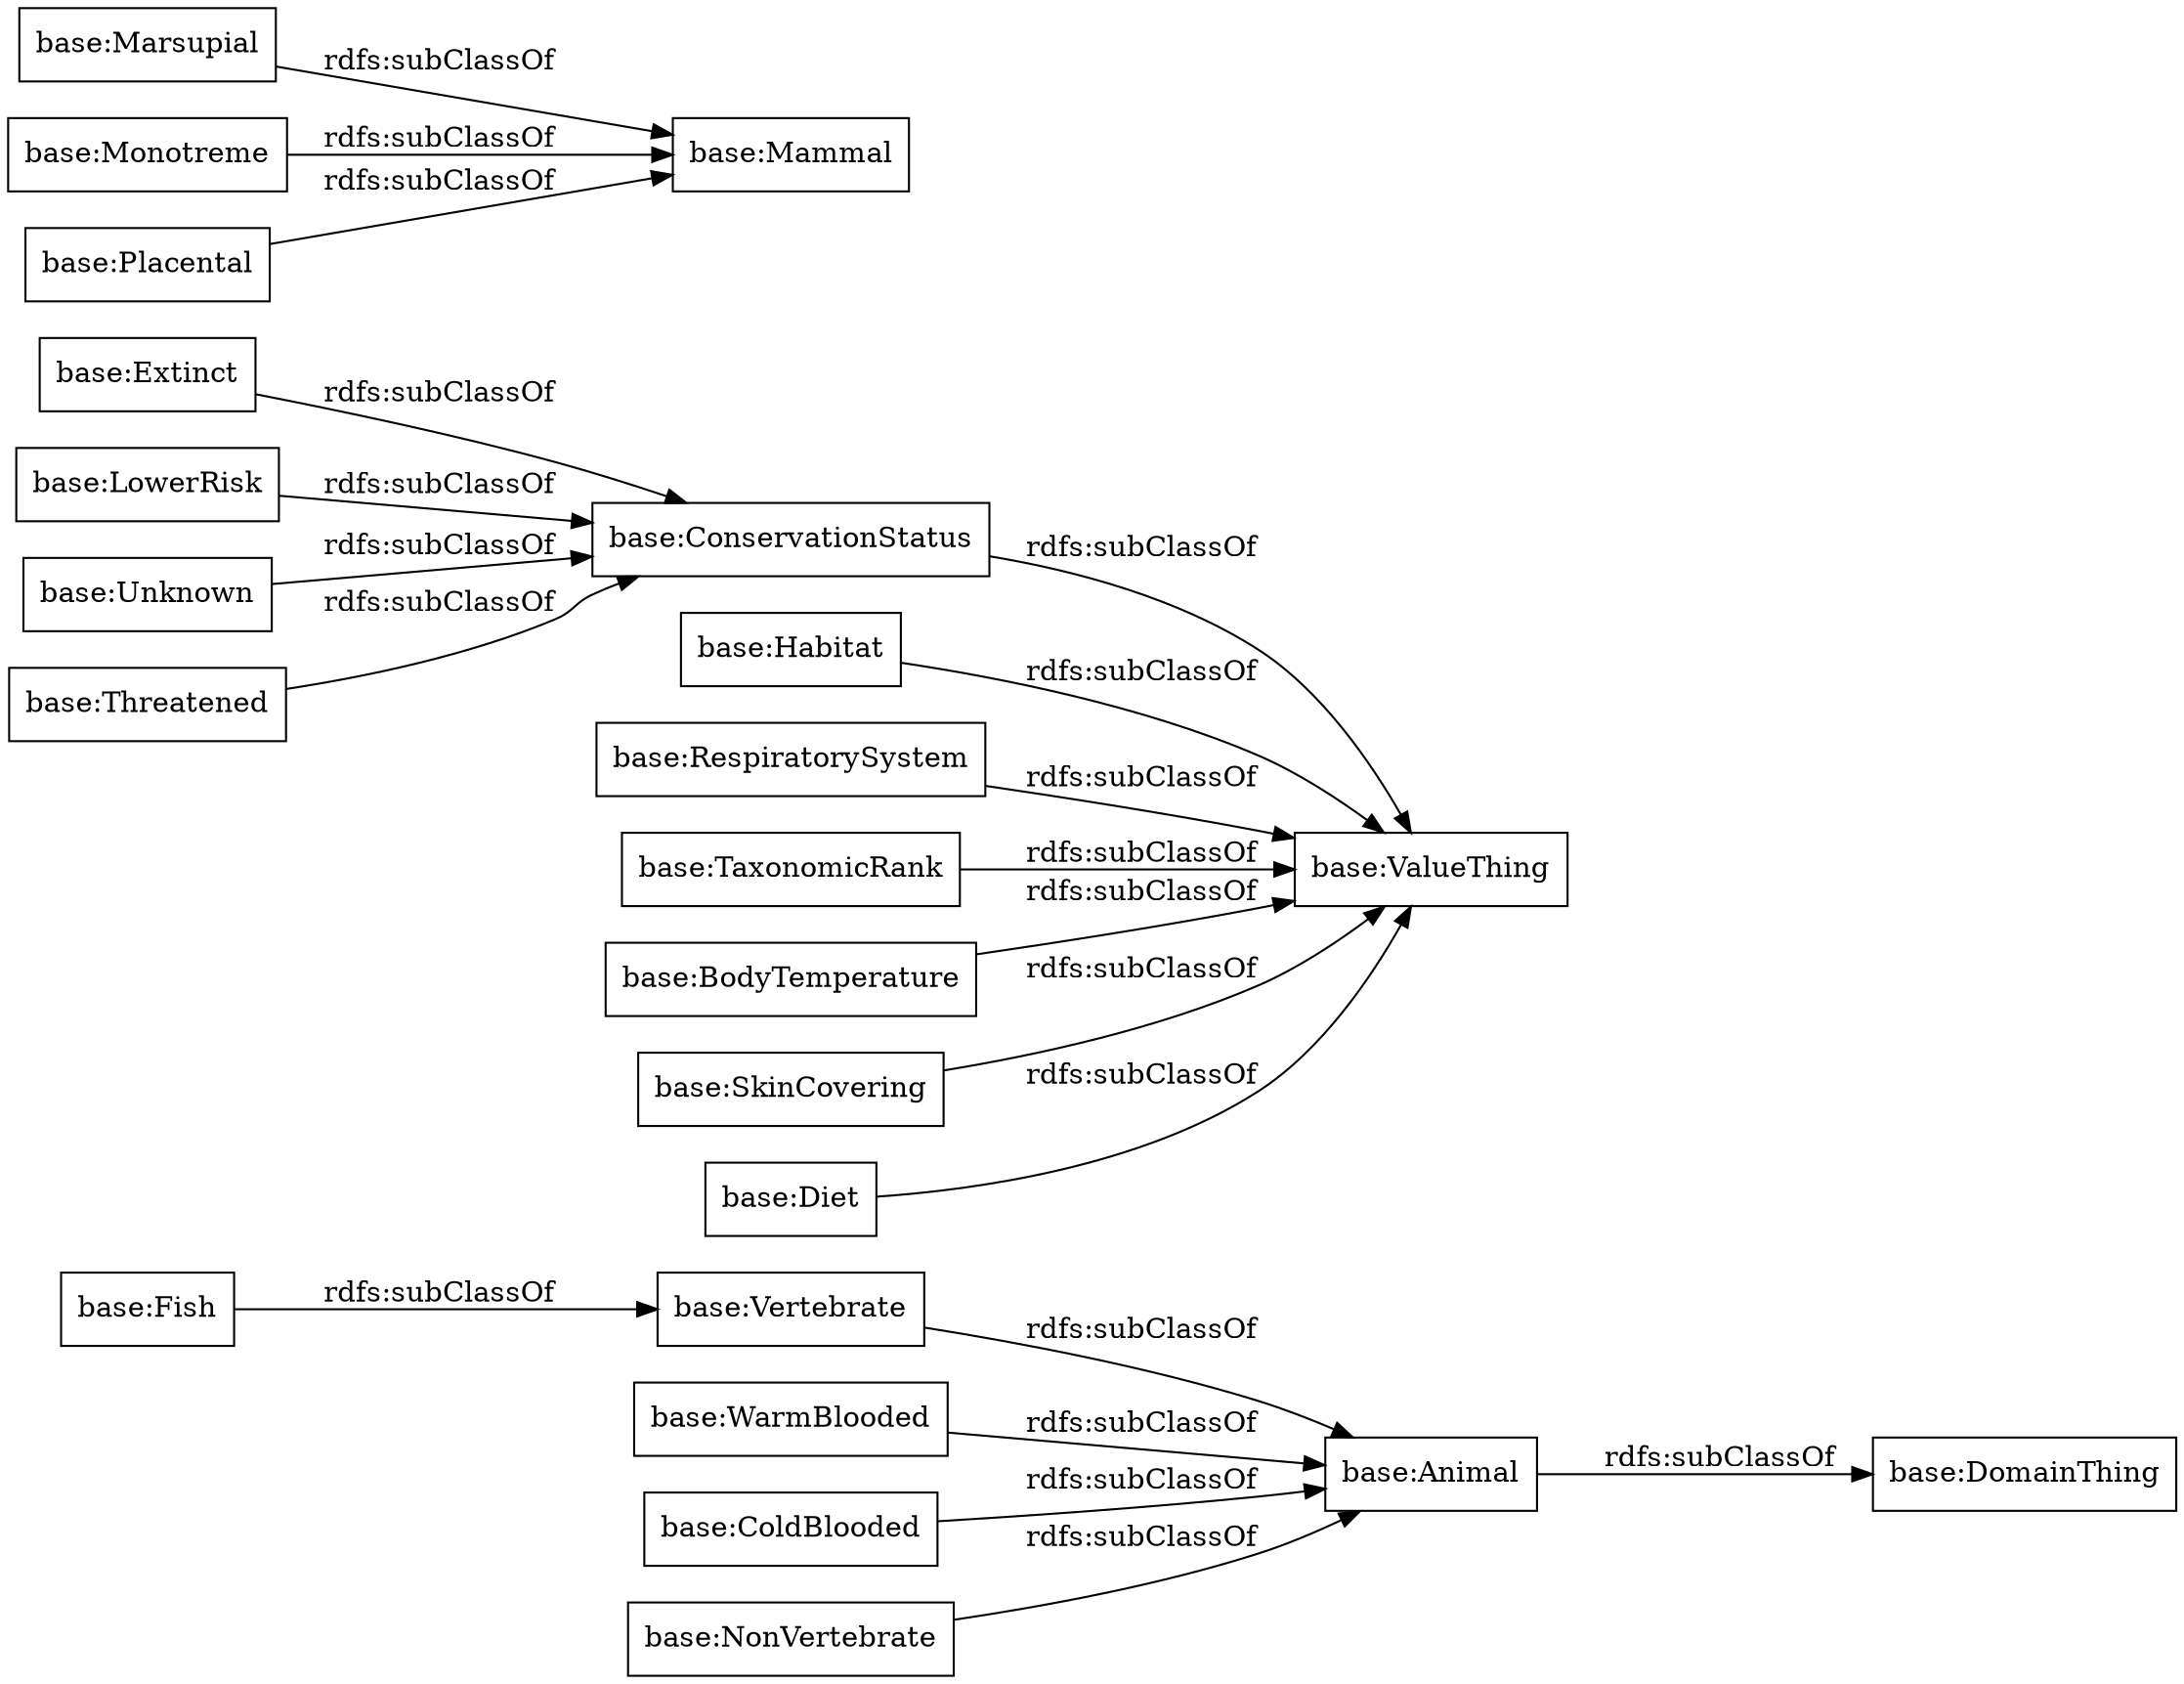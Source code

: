 digraph ar2dtool_diagram { 
rankdir=LR;
size="1000"
node [shape = rectangle, color="black"]; "base:Fish" "base:Extinct" "base:Habitat" "base:DomainThing" "base:Marsupial" "base:RespiratorySystem" "base:Animal" "base:LowerRisk" "base:Unknown" "base:WarmBlooded" "base:TaxonomicRank" "base:Threatened" "base:BodyTemperature" "base:Monotreme" "base:ConservationStatus" "base:SkinCovering" "base:Placental" "base:Mammal" "base:Vertebrate" "base:ColdBlooded" "base:Diet" "base:NonVertebrate" "base:ValueThing" ; /*classes style*/
	"base:WarmBlooded" -> "base:Animal" [ label = "rdfs:subClassOf" ];
	"base:ColdBlooded" -> "base:Animal" [ label = "rdfs:subClassOf" ];
	"base:Fish" -> "base:Vertebrate" [ label = "rdfs:subClassOf" ];
	"base:LowerRisk" -> "base:ConservationStatus" [ label = "rdfs:subClassOf" ];
	"base:Diet" -> "base:ValueThing" [ label = "rdfs:subClassOf" ];
	"base:Animal" -> "base:DomainThing" [ label = "rdfs:subClassOf" ];
	"base:Placental" -> "base:Mammal" [ label = "rdfs:subClassOf" ];
	"base:Vertebrate" -> "base:Animal" [ label = "rdfs:subClassOf" ];
	"base:NonVertebrate" -> "base:Animal" [ label = "rdfs:subClassOf" ];
	"base:Unknown" -> "base:ConservationStatus" [ label = "rdfs:subClassOf" ];
	"base:SkinCovering" -> "base:ValueThing" [ label = "rdfs:subClassOf" ];
	"base:ConservationStatus" -> "base:ValueThing" [ label = "rdfs:subClassOf" ];
	"base:Monotreme" -> "base:Mammal" [ label = "rdfs:subClassOf" ];
	"base:TaxonomicRank" -> "base:ValueThing" [ label = "rdfs:subClassOf" ];
	"base:Extinct" -> "base:ConservationStatus" [ label = "rdfs:subClassOf" ];
	"base:Threatened" -> "base:ConservationStatus" [ label = "rdfs:subClassOf" ];
	"base:BodyTemperature" -> "base:ValueThing" [ label = "rdfs:subClassOf" ];
	"base:Habitat" -> "base:ValueThing" [ label = "rdfs:subClassOf" ];
	"base:RespiratorySystem" -> "base:ValueThing" [ label = "rdfs:subClassOf" ];
	"base:Marsupial" -> "base:Mammal" [ label = "rdfs:subClassOf" ];

}

